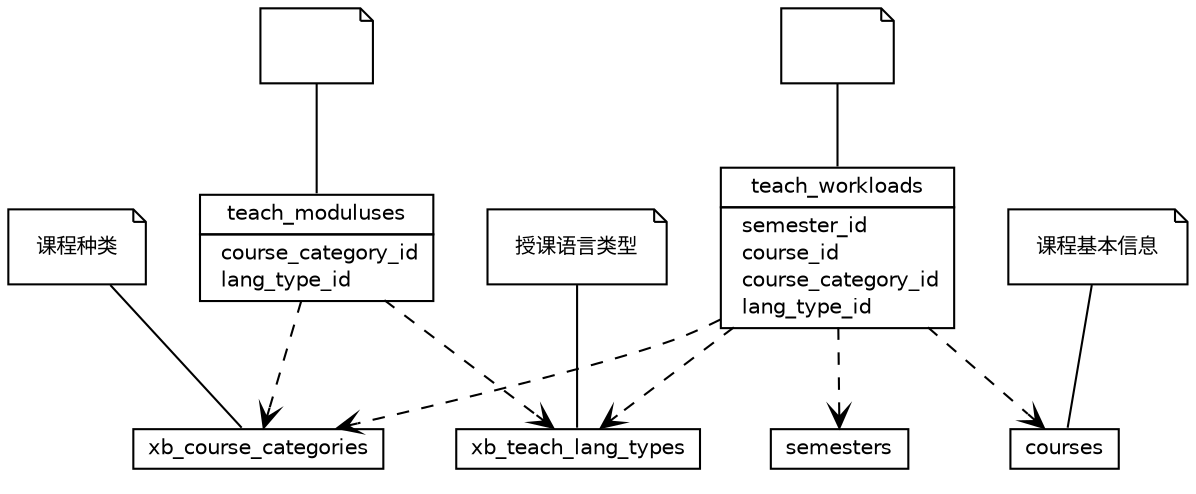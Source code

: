 #!/usr/local/bin/dot
#
# Class diagram 
# Generated by UMLGraph version R5_6-24-gf6e263 (http://www.umlgraph.org/)
#

digraph G {
	edge [fontname="Helvetica",fontsize=10,labelfontname="Helvetica",labelfontsize=10];
	node [fontname="Helvetica",fontsize=10,shape=plaintext];
	nodesep=0.25;
	ranksep=0.5;
	// teach_moduluses
	c96 [label=<<table title="teach_moduluses" border="0" cellborder="1" cellspacing="0" cellpadding="2" port="p">
		<tr><td><table border="0" cellspacing="0" cellpadding="1">
<tr><td align="center" balign="center"> teach_moduluses </td></tr>
		</table></td></tr>
		<tr><td><table border="0" cellspacing="0" cellpadding="1">
<tr><td align="left" balign="left">  course_category_id </td></tr>
<tr><td align="left" balign="left">  lang_type_id </td></tr>
		</table></td></tr>
		</table>>, URL="null", fontname="Helvetica", fontcolor="black", fontsize=10.0];
	// Note annotation
	n0cc96 [label=<<table title="teach_moduluses" border="0" cellborder="0" cellspacing="0" cellpadding="2" port="p">
		<tr><td><table border="0" cellspacing="0" cellpadding="1">
<tr><td align="left" balign="left">  </td></tr>
		</table></td></tr>
		</table>>, fontname="Helvetica", fontcolor="black", fontsize=10.0, shape=note];
	n0cc96 -> c96:p[arrowhead=none];
	// teach_workloads
	c97 [label=<<table title="teach_workloads" border="0" cellborder="1" cellspacing="0" cellpadding="2" port="p">
		<tr><td><table border="0" cellspacing="0" cellpadding="1">
<tr><td align="center" balign="center"> teach_workloads </td></tr>
		</table></td></tr>
		<tr><td><table border="0" cellspacing="0" cellpadding="1">
<tr><td align="left" balign="left">  semester_id </td></tr>
<tr><td align="left" balign="left">  course_id </td></tr>
<tr><td align="left" balign="left">  course_category_id </td></tr>
<tr><td align="left" balign="left">  lang_type_id </td></tr>
		</table></td></tr>
		</table>>, URL="null", fontname="Helvetica", fontcolor="black", fontsize=10.0];
	// Note annotation
	n0cc97 [label=<<table title="teach_workloads" border="0" cellborder="0" cellspacing="0" cellpadding="2" port="p">
		<tr><td><table border="0" cellspacing="0" cellpadding="1">
<tr><td align="left" balign="left">  </td></tr>
		</table></td></tr>
		</table>>, fontname="Helvetica", fontcolor="black", fontsize=10.0, shape=note];
	n0cc97 -> c97:p[arrowhead=none];
	// xb_course_categories
	c98 [label=<<table title="xb_course_categories" border="0" cellborder="1" cellspacing="0" cellpadding="2" port="p">
		<tr><td><table border="0" cellspacing="0" cellpadding="1">
<tr><td align="center" balign="center"> xb_course_categories </td></tr>
		</table></td></tr>
		</table>>, URL="null", fontname="Helvetica", fontcolor="black", fontsize=10.0];
	// Note annotation
	n0cc98 [label=<<table title="xb_course_categories" border="0" cellborder="0" cellspacing="0" cellpadding="2" port="p">
		<tr><td><table border="0" cellspacing="0" cellpadding="1">
<tr><td align="left" balign="left"> 课程种类 </td></tr>
		</table></td></tr>
		</table>>, fontname="Helvetica", fontcolor="black", fontsize=10.0, shape=note];
	n0cc98 -> c98:p[arrowhead=none];
	// xb_teach_lang_types
	c99 [label=<<table title="xb_teach_lang_types" border="0" cellborder="1" cellspacing="0" cellpadding="2" port="p">
		<tr><td><table border="0" cellspacing="0" cellpadding="1">
<tr><td align="center" balign="center"> xb_teach_lang_types </td></tr>
		</table></td></tr>
		</table>>, URL="null", fontname="Helvetica", fontcolor="black", fontsize=10.0];
	// Note annotation
	n0cc99 [label=<<table title="xb_teach_lang_types" border="0" cellborder="0" cellspacing="0" cellpadding="2" port="p">
		<tr><td><table border="0" cellspacing="0" cellpadding="1">
<tr><td align="left" balign="left"> 授课语言类型 </td></tr>
		</table></td></tr>
		</table>>, fontname="Helvetica", fontcolor="black", fontsize=10.0, shape=note];
	n0cc99 -> c99:p[arrowhead=none];
	// semesters
	c100 [label=<<table title="semesters" border="0" cellborder="1" cellspacing="0" cellpadding="2" port="p">
		<tr><td><table border="0" cellspacing="0" cellpadding="1">
<tr><td align="center" balign="center"> semesters </td></tr>
		</table></td></tr>
		</table>>, URL="null", fontname="Helvetica", fontcolor="black", fontsize=10.0];
	// courses
	c101 [label=<<table title="courses" border="0" cellborder="1" cellspacing="0" cellpadding="2" port="p">
		<tr><td><table border="0" cellspacing="0" cellpadding="1">
<tr><td align="center" balign="center"> courses </td></tr>
		</table></td></tr>
		</table>>, URL="null", fontname="Helvetica", fontcolor="black", fontsize=10.0];
	// Note annotation
	n0cc101 [label=<<table title="courses" border="0" cellborder="0" cellspacing="0" cellpadding="2" port="p">
		<tr><td><table border="0" cellspacing="0" cellpadding="1">
<tr><td align="left" balign="left"> 课程基本信息 </td></tr>
		</table></td></tr>
		</table>>, fontname="Helvetica", fontcolor="black", fontsize=10.0, shape=note];
	n0cc101 -> c101:p[arrowhead=none];
	// teach_moduluses DEPEND xb_course_categories
	c96:p -> c98:p [taillabel="", label="", headlabel="", fontname="Helvetica", fontcolor="black", fontsize=10.0, color="black", arrowhead=open, style=dashed];
	// teach_moduluses DEPEND xb_teach_lang_types
	c96:p -> c99:p [taillabel="", label="", headlabel="", fontname="Helvetica", fontcolor="black", fontsize=10.0, color="black", arrowhead=open, style=dashed];
	// teach_workloads DEPEND semesters
	c97:p -> c100:p [taillabel="", label="", headlabel="", fontname="Helvetica", fontcolor="black", fontsize=10.0, color="black", arrowhead=open, style=dashed];
	// teach_workloads DEPEND courses
	c97:p -> c101:p [taillabel="", label="", headlabel="", fontname="Helvetica", fontcolor="black", fontsize=10.0, color="black", arrowhead=open, style=dashed];
	// teach_workloads DEPEND xb_course_categories
	c97:p -> c98:p [taillabel="", label="", headlabel="", fontname="Helvetica", fontcolor="black", fontsize=10.0, color="black", arrowhead=open, style=dashed];
	// teach_workloads DEPEND xb_teach_lang_types
	c97:p -> c99:p [taillabel="", label="", headlabel="", fontname="Helvetica", fontcolor="black", fontsize=10.0, color="black", arrowhead=open, style=dashed];
}

